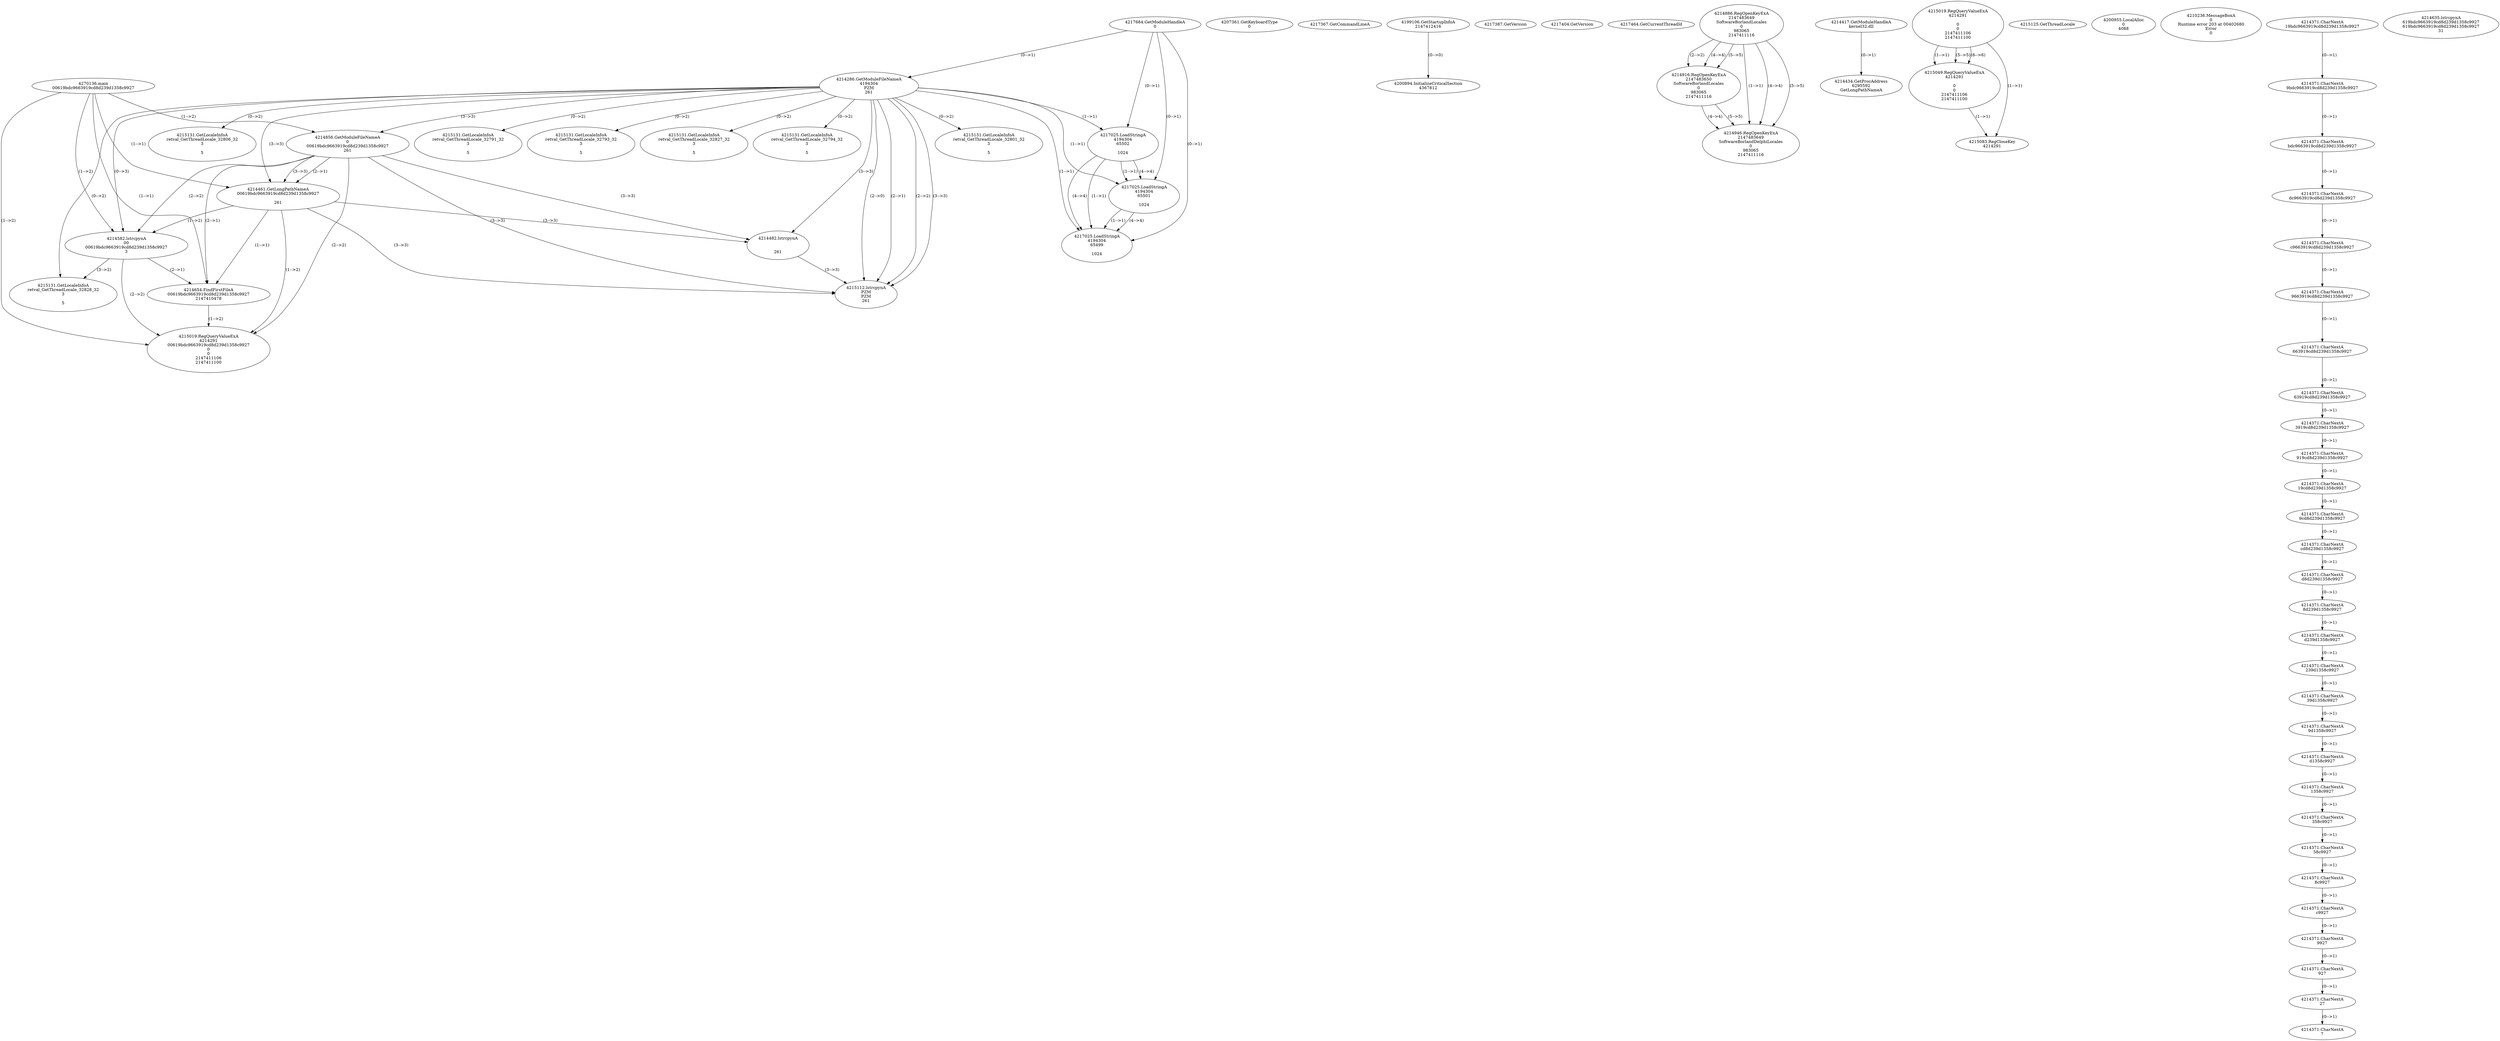 // Global SCDG with merge call
digraph {
	0 [label="4270136.main
00619bdc9663919cd8d239d1358c9927"]
	1 [label="4217684.GetModuleHandleA
0"]
	2 [label="4207361.GetKeyboardType
0"]
	3 [label="4217367.GetCommandLineA
"]
	4 [label="4199106.GetStartupInfoA
2147412416"]
	5 [label="4217387.GetVersion
"]
	6 [label="4217404.GetVersion
"]
	7 [label="4217464.GetCurrentThreadId
"]
	8 [label="4214286.GetModuleFileNameA
4194304
PZM
261"]
	1 -> 8 [label="(0-->1)"]
	9 [label="4214856.GetModuleFileNameA
0
00619bdc9663919cd8d239d1358c9927
261"]
	0 -> 9 [label="(1-->2)"]
	8 -> 9 [label="(3-->3)"]
	10 [label="4214886.RegOpenKeyExA
2147483649
Software\Borland\Locales
0
983065
2147411116"]
	11 [label="4214417.GetModuleHandleA
kernel32.dll"]
	12 [label="4214434.GetProcAddress
6295592
GetLongPathNameA"]
	11 -> 12 [label="(0-->1)"]
	13 [label="4214461.GetLongPathNameA
00619bdc9663919cd8d239d1358c9927

261"]
	0 -> 13 [label="(1-->1)"]
	9 -> 13 [label="(2-->1)"]
	8 -> 13 [label="(3-->3)"]
	9 -> 13 [label="(3-->3)"]
	14 [label="4214482.lstrcpynA


261"]
	8 -> 14 [label="(3-->3)"]
	9 -> 14 [label="(3-->3)"]
	13 -> 14 [label="(3-->3)"]
	15 [label="4215019.RegQueryValueExA
4214291

0
0
2147411106
2147411100"]
	16 [label="4215049.RegQueryValueExA
4214291

0
0
2147411106
2147411100"]
	15 -> 16 [label="(1-->1)"]
	15 -> 16 [label="(5-->5)"]
	15 -> 16 [label="(6-->6)"]
	17 [label="4215083.RegCloseKey
4214291"]
	15 -> 17 [label="(1-->1)"]
	16 -> 17 [label="(1-->1)"]
	18 [label="4215112.lstrcpynA
PZM
PZM
261"]
	8 -> 18 [label="(2-->1)"]
	8 -> 18 [label="(2-->2)"]
	8 -> 18 [label="(3-->3)"]
	9 -> 18 [label="(3-->3)"]
	13 -> 18 [label="(3-->3)"]
	14 -> 18 [label="(3-->3)"]
	8 -> 18 [label="(2-->0)"]
	19 [label="4215125.GetThreadLocale
"]
	20 [label="4215131.GetLocaleInfoA
retval_GetThreadLocale_32806_32
3

5"]
	8 -> 20 [label="(0-->2)"]
	21 [label="4217025.LoadStringA
4194304
65502

1024"]
	1 -> 21 [label="(0-->1)"]
	8 -> 21 [label="(1-->1)"]
	22 [label="4217025.LoadStringA
4194304
65501

1024"]
	1 -> 22 [label="(0-->1)"]
	8 -> 22 [label="(1-->1)"]
	21 -> 22 [label="(1-->1)"]
	21 -> 22 [label="(4-->4)"]
	23 [label="4215131.GetLocaleInfoA
retval_GetThreadLocale_32791_32
3

5"]
	8 -> 23 [label="(0-->2)"]
	24 [label="4214916.RegOpenKeyExA
2147483650
Software\Borland\Locales
0
983065
2147411116"]
	10 -> 24 [label="(2-->2)"]
	10 -> 24 [label="(4-->4)"]
	10 -> 24 [label="(5-->5)"]
	25 [label="4214946.RegOpenKeyExA
2147483649
Software\Borland\Delphi\Locales
0
983065
2147411116"]
	10 -> 25 [label="(1-->1)"]
	10 -> 25 [label="(4-->4)"]
	24 -> 25 [label="(4-->4)"]
	10 -> 25 [label="(5-->5)"]
	24 -> 25 [label="(5-->5)"]
	26 [label="4215131.GetLocaleInfoA
retval_GetThreadLocale_32793_32
3

5"]
	8 -> 26 [label="(0-->2)"]
	27 [label="4200894.InitializeCriticalSection
4367812"]
	4 -> 27 [label="(0-->0)"]
	28 [label="4200955.LocalAlloc
0
4088"]
	29 [label="4210236.MessageBoxA
0
Runtime error 203 at 00402680
Error
0"]
	30 [label="4215131.GetLocaleInfoA
retval_GetThreadLocale_32827_32
3

5"]
	8 -> 30 [label="(0-->2)"]
	31 [label="4214582.lstrcpynA
00
00619bdc9663919cd8d239d1358c9927
3"]
	0 -> 31 [label="(1-->2)"]
	9 -> 31 [label="(2-->2)"]
	13 -> 31 [label="(1-->2)"]
	8 -> 31 [label="(0-->3)"]
	32 [label="4214371.CharNextA
19bdc9663919cd8d239d1358c9927"]
	33 [label="4214371.CharNextA
9bdc9663919cd8d239d1358c9927"]
	32 -> 33 [label="(0-->1)"]
	34 [label="4214371.CharNextA
bdc9663919cd8d239d1358c9927"]
	33 -> 34 [label="(0-->1)"]
	35 [label="4214371.CharNextA
dc9663919cd8d239d1358c9927"]
	34 -> 35 [label="(0-->1)"]
	36 [label="4214371.CharNextA
c9663919cd8d239d1358c9927"]
	35 -> 36 [label="(0-->1)"]
	37 [label="4214371.CharNextA
9663919cd8d239d1358c9927"]
	36 -> 37 [label="(0-->1)"]
	38 [label="4214371.CharNextA
663919cd8d239d1358c9927"]
	37 -> 38 [label="(0-->1)"]
	39 [label="4214371.CharNextA
63919cd8d239d1358c9927"]
	38 -> 39 [label="(0-->1)"]
	40 [label="4214371.CharNextA
3919cd8d239d1358c9927"]
	39 -> 40 [label="(0-->1)"]
	41 [label="4214371.CharNextA
919cd8d239d1358c9927"]
	40 -> 41 [label="(0-->1)"]
	42 [label="4214371.CharNextA
19cd8d239d1358c9927"]
	41 -> 42 [label="(0-->1)"]
	43 [label="4214371.CharNextA
9cd8d239d1358c9927"]
	42 -> 43 [label="(0-->1)"]
	44 [label="4214371.CharNextA
cd8d239d1358c9927"]
	43 -> 44 [label="(0-->1)"]
	45 [label="4214371.CharNextA
d8d239d1358c9927"]
	44 -> 45 [label="(0-->1)"]
	46 [label="4214371.CharNextA
8d239d1358c9927"]
	45 -> 46 [label="(0-->1)"]
	47 [label="4214371.CharNextA
d239d1358c9927"]
	46 -> 47 [label="(0-->1)"]
	48 [label="4214371.CharNextA
239d1358c9927"]
	47 -> 48 [label="(0-->1)"]
	49 [label="4214371.CharNextA
39d1358c9927"]
	48 -> 49 [label="(0-->1)"]
	50 [label="4214371.CharNextA
9d1358c9927"]
	49 -> 50 [label="(0-->1)"]
	51 [label="4214371.CharNextA
d1358c9927"]
	50 -> 51 [label="(0-->1)"]
	52 [label="4214371.CharNextA
1358c9927"]
	51 -> 52 [label="(0-->1)"]
	53 [label="4214371.CharNextA
358c9927"]
	52 -> 53 [label="(0-->1)"]
	54 [label="4214371.CharNextA
58c9927"]
	53 -> 54 [label="(0-->1)"]
	55 [label="4214371.CharNextA
8c9927"]
	54 -> 55 [label="(0-->1)"]
	56 [label="4214371.CharNextA
c9927"]
	55 -> 56 [label="(0-->1)"]
	57 [label="4214371.CharNextA
9927"]
	56 -> 57 [label="(0-->1)"]
	58 [label="4214371.CharNextA
927"]
	57 -> 58 [label="(0-->1)"]
	59 [label="4214371.CharNextA
27"]
	58 -> 59 [label="(0-->1)"]
	60 [label="4214371.CharNextA
7"]
	59 -> 60 [label="(0-->1)"]
	61 [label="4214635.lstrcpynA
619bdc9663919cd8d239d1358c9927
619bdc9663919cd8d239d1358c9927
31"]
	62 [label="4214654.FindFirstFileA
00619bdc9663919cd8d239d1358c9927
2147410478"]
	0 -> 62 [label="(1-->1)"]
	9 -> 62 [label="(2-->1)"]
	13 -> 62 [label="(1-->1)"]
	31 -> 62 [label="(2-->1)"]
	63 [label="4215019.RegQueryValueExA
4214291
00619bdc9663919cd8d239d1358c9927
0
0
2147411106
2147411100"]
	0 -> 63 [label="(1-->2)"]
	9 -> 63 [label="(2-->2)"]
	13 -> 63 [label="(1-->2)"]
	31 -> 63 [label="(2-->2)"]
	62 -> 63 [label="(1-->2)"]
	64 [label="4215131.GetLocaleInfoA
retval_GetThreadLocale_32828_32
3

5"]
	8 -> 64 [label="(0-->2)"]
	31 -> 64 [label="(3-->2)"]
	65 [label="4215131.GetLocaleInfoA
retval_GetThreadLocale_32794_32
3

5"]
	8 -> 65 [label="(0-->2)"]
	66 [label="4217025.LoadStringA
4194304
65499

1024"]
	1 -> 66 [label="(0-->1)"]
	8 -> 66 [label="(1-->1)"]
	21 -> 66 [label="(1-->1)"]
	22 -> 66 [label="(1-->1)"]
	21 -> 66 [label="(4-->4)"]
	22 -> 66 [label="(4-->4)"]
	67 [label="4215131.GetLocaleInfoA
retval_GetThreadLocale_32801_32
3

5"]
	8 -> 67 [label="(0-->2)"]
}

